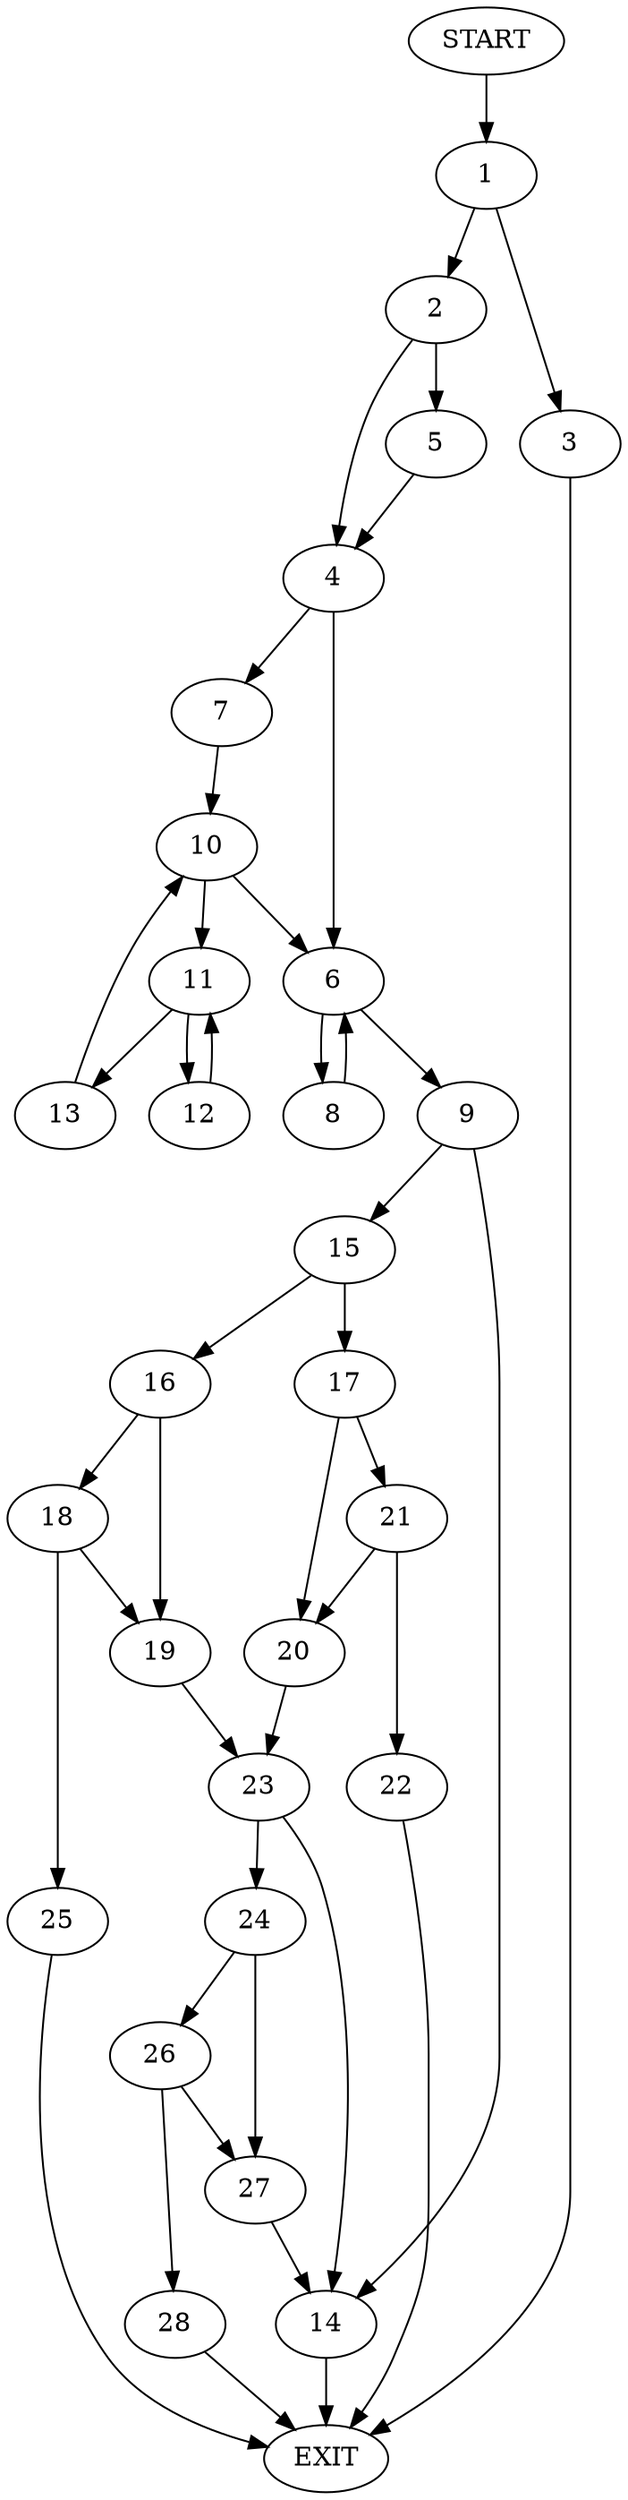 digraph {
0 [label="START"]
29 [label="EXIT"]
0 -> 1
1 -> 2
1 -> 3
3 -> 29
2 -> 4
2 -> 5
4 -> 6
4 -> 7
5 -> 4
6 -> 8
6 -> 9
7 -> 10
10 -> 6
10 -> 11
11 -> 12
11 -> 13
13 -> 10
12 -> 11
8 -> 6
9 -> 14
9 -> 15
15 -> 16
15 -> 17
14 -> 29
16 -> 18
16 -> 19
17 -> 20
17 -> 21
21 -> 22
21 -> 20
20 -> 23
22 -> 29
23 -> 24
23 -> 14
18 -> 19
18 -> 25
19 -> 23
25 -> 29
24 -> 26
24 -> 27
26 -> 28
26 -> 27
27 -> 14
28 -> 29
}
